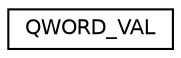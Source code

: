 digraph "Graphical Class Hierarchy"
{
  edge [fontname="Helvetica",fontsize="10",labelfontname="Helvetica",labelfontsize="10"];
  node [fontname="Helvetica",fontsize="10",shape=record];
  rankdir="LR";
  Node1 [label="QWORD_VAL",height=0.2,width=0.4,color="black", fillcolor="white", style="filled",URL="$union_q_w_o_r_d___v_a_l.html"];
}
